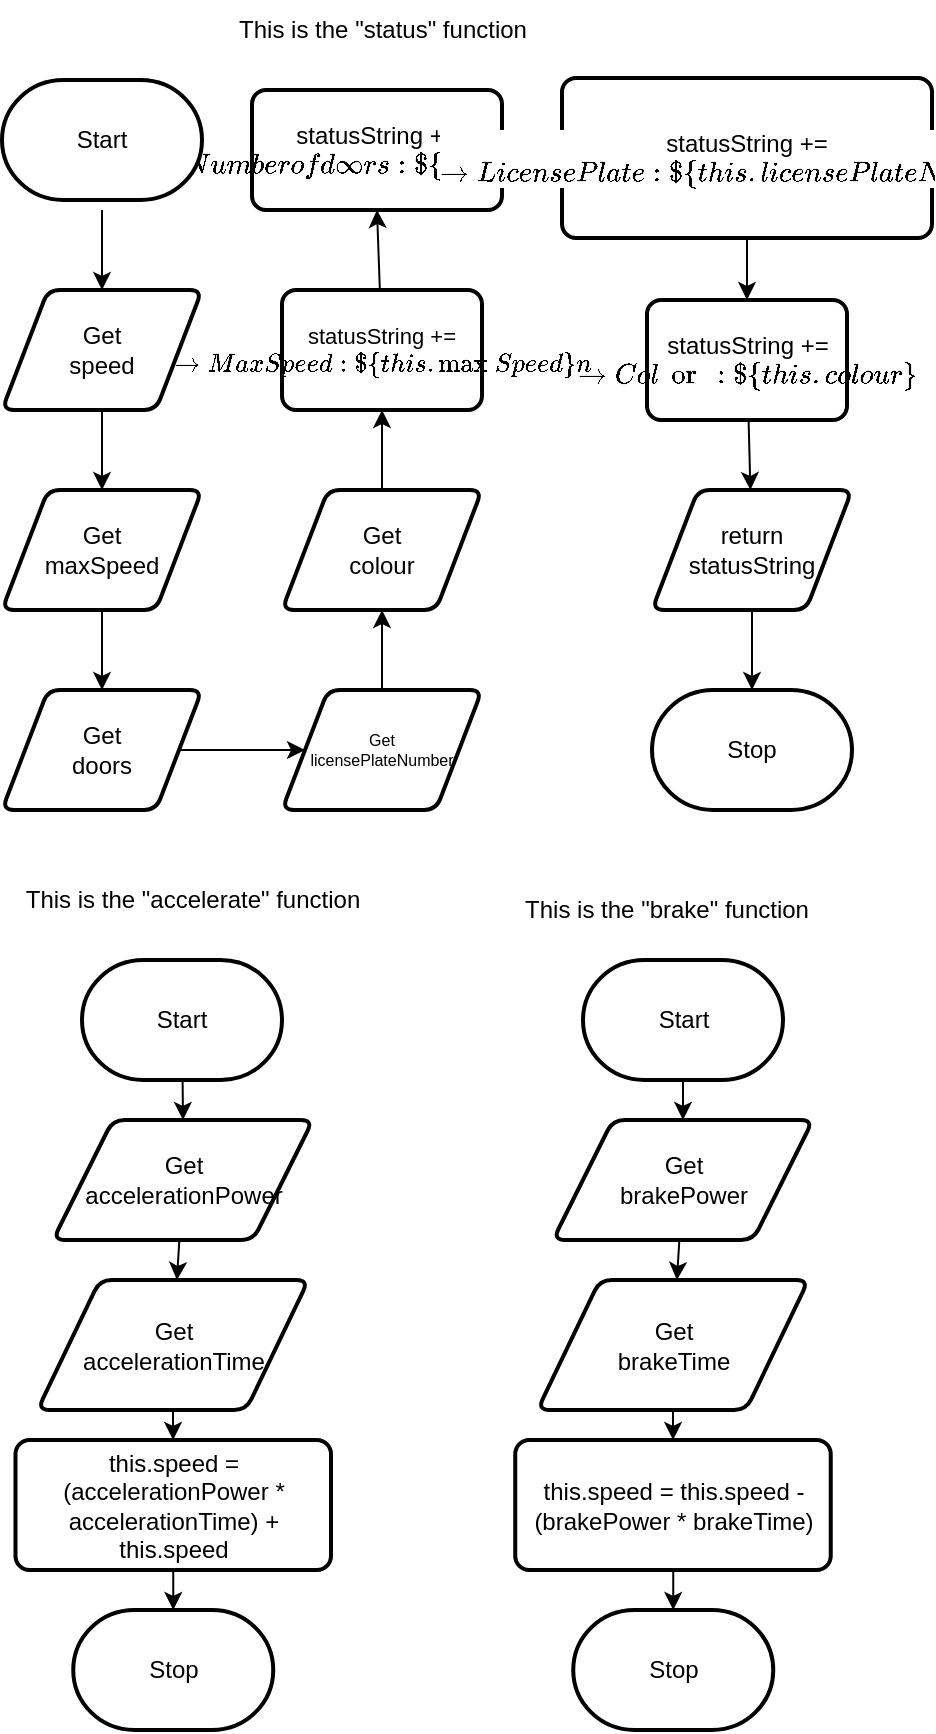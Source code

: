 <mxfile>
    <diagram id="5gMrNbhCcvMap2-kCo8e" name="Page-1">
        <mxGraphModel dx="804" dy="487" grid="1" gridSize="5" guides="1" tooltips="1" connect="1" arrows="1" fold="1" page="1" pageScale="1" pageWidth="827" pageHeight="1169" math="0" shadow="0">
            <root>
                <mxCell id="0"/>
                <mxCell id="1" parent="0"/>
                <mxCell id="232" style="edgeStyle=none;html=1;entryX=0.5;entryY=0;entryDx=0;entryDy=0;" parent="1" target="236" edge="1">
                    <mxGeometry relative="1" as="geometry">
                        <mxPoint x="90" y="300" as="targetPoint"/>
                        <mxPoint x="70" y="250" as="sourcePoint"/>
                    </mxGeometry>
                </mxCell>
                <mxCell id="248" style="edgeStyle=none;html=1;fontSize=7;" parent="1" source="236" target="240" edge="1">
                    <mxGeometry relative="1" as="geometry"/>
                </mxCell>
                <mxCell id="236" value="Get&lt;br&gt;speed" style="shape=parallelogram;html=1;strokeWidth=2;perimeter=parallelogramPerimeter;whiteSpace=wrap;rounded=1;arcSize=12;size=0.23;fontSize=12;" parent="1" vertex="1">
                    <mxGeometry x="20" y="290" width="100" height="60" as="geometry"/>
                </mxCell>
                <mxCell id="237" value="This is the &quot;status&quot; function" style="text;html=1;align=center;verticalAlign=middle;resizable=0;points=[];autosize=1;strokeColor=none;fillColor=none;" parent="1" vertex="1">
                    <mxGeometry x="127" y="145" width="165" height="30" as="geometry"/>
                </mxCell>
                <mxCell id="238" style="edgeStyle=none;html=1;fontSize=8;" parent="1" source="239" edge="1">
                    <mxGeometry relative="1" as="geometry">
                        <mxPoint x="395" y="490" as="targetPoint"/>
                    </mxGeometry>
                </mxCell>
                <mxCell id="239" value="return&lt;br&gt;statusString" style="shape=parallelogram;html=1;strokeWidth=2;perimeter=parallelogramPerimeter;whiteSpace=wrap;rounded=1;arcSize=12;size=0.23;fontSize=12;" parent="1" vertex="1">
                    <mxGeometry x="345" y="390" width="100" height="60" as="geometry"/>
                </mxCell>
                <mxCell id="249" style="edgeStyle=none;html=1;entryX=0.5;entryY=0;entryDx=0;entryDy=0;fontSize=7;" parent="1" source="240" target="241" edge="1">
                    <mxGeometry relative="1" as="geometry"/>
                </mxCell>
                <mxCell id="240" value="Get&lt;br&gt;maxSpeed" style="shape=parallelogram;html=1;strokeWidth=2;perimeter=parallelogramPerimeter;whiteSpace=wrap;rounded=1;arcSize=12;size=0.23;fontSize=12;" parent="1" vertex="1">
                    <mxGeometry x="20" y="390" width="100" height="60" as="geometry"/>
                </mxCell>
                <mxCell id="250" style="edgeStyle=none;html=1;fontSize=7;" parent="1" source="241" target="242" edge="1">
                    <mxGeometry relative="1" as="geometry"/>
                </mxCell>
                <mxCell id="241" value="Get&lt;br&gt;doors" style="shape=parallelogram;html=1;strokeWidth=2;perimeter=parallelogramPerimeter;whiteSpace=wrap;rounded=1;arcSize=12;size=0.23;fontSize=12;" parent="1" vertex="1">
                    <mxGeometry x="20" y="490" width="100" height="60" as="geometry"/>
                </mxCell>
                <mxCell id="251" style="edgeStyle=none;html=1;fontSize=7;" parent="1" source="242" target="243" edge="1">
                    <mxGeometry relative="1" as="geometry"/>
                </mxCell>
                <mxCell id="242" value="Get&lt;br style=&quot;font-size: 8px;&quot;&gt;licensePlateNumber" style="shape=parallelogram;html=1;strokeWidth=2;perimeter=parallelogramPerimeter;whiteSpace=wrap;rounded=1;arcSize=12;size=0.23;fontSize=8;" parent="1" vertex="1">
                    <mxGeometry x="160" y="490" width="100" height="60" as="geometry"/>
                </mxCell>
                <mxCell id="252" style="edgeStyle=none;html=1;entryX=0.5;entryY=1;entryDx=0;entryDy=0;fontSize=7;" parent="1" source="243" target="244" edge="1">
                    <mxGeometry relative="1" as="geometry"/>
                </mxCell>
                <mxCell id="243" value="Get&lt;br&gt;colour" style="shape=parallelogram;html=1;strokeWidth=2;perimeter=parallelogramPerimeter;whiteSpace=wrap;rounded=1;arcSize=12;size=0.23;fontSize=12;" parent="1" vertex="1">
                    <mxGeometry x="160" y="390" width="100" height="60" as="geometry"/>
                </mxCell>
                <mxCell id="253" style="edgeStyle=none;html=1;entryX=0.5;entryY=1;entryDx=0;entryDy=0;fontSize=7;" parent="1" source="244" target="245" edge="1">
                    <mxGeometry relative="1" as="geometry"/>
                </mxCell>
                <mxCell id="244" value="statusString += ` -&amp;gt; MaxSpeed: ${this.maxSpeed}\n`" style="rounded=1;whiteSpace=wrap;html=1;absoluteArcSize=1;arcSize=14;strokeWidth=2;fontSize=11;" parent="1" vertex="1">
                    <mxGeometry x="160" y="290" width="100" height="60" as="geometry"/>
                </mxCell>
                <mxCell id="254" style="edgeStyle=none;html=1;entryX=0;entryY=0.5;entryDx=0;entryDy=0;fontSize=7;" parent="1" source="245" target="246" edge="1">
                    <mxGeometry relative="1" as="geometry"/>
                </mxCell>
                <mxCell id="245" value="statusString += ` -&amp;gt; Number of doors: ${this.doors}\n`" style="rounded=1;whiteSpace=wrap;html=1;absoluteArcSize=1;arcSize=14;strokeWidth=2;fontSize=12;" parent="1" vertex="1">
                    <mxGeometry x="145" y="190" width="125" height="60" as="geometry"/>
                </mxCell>
                <mxCell id="255" style="edgeStyle=none;html=1;fontSize=7;" parent="1" source="246" target="247" edge="1">
                    <mxGeometry relative="1" as="geometry"/>
                </mxCell>
                <mxCell id="246" value="&lt;font style=&quot;font-size: 12px;&quot;&gt;statusString += ` -&amp;gt; License Plate: ${this.licensePlateNumber}\n`&lt;/font&gt;" style="rounded=1;whiteSpace=wrap;html=1;absoluteArcSize=1;arcSize=14;strokeWidth=2;fontSize=7;labelBackgroundColor=default;" parent="1" vertex="1">
                    <mxGeometry x="300" y="184" width="185" height="80" as="geometry"/>
                </mxCell>
                <mxCell id="256" style="edgeStyle=none;html=1;fontSize=7;" parent="1" source="247" target="239" edge="1">
                    <mxGeometry relative="1" as="geometry"/>
                </mxCell>
                <mxCell id="247" value="statusString += ` -&amp;gt; Color: ${this.colour}`" style="rounded=1;whiteSpace=wrap;html=1;absoluteArcSize=1;arcSize=14;strokeWidth=2;fontSize=12;" parent="1" vertex="1">
                    <mxGeometry x="342.5" y="295" width="100" height="60" as="geometry"/>
                </mxCell>
                <mxCell id="262" value="This is the &quot;accelerate&quot; function" style="text;html=1;align=center;verticalAlign=middle;resizable=0;points=[];autosize=1;strokeColor=none;fillColor=none;" parent="1" vertex="1">
                    <mxGeometry x="20" y="580" width="190" height="30" as="geometry"/>
                </mxCell>
                <mxCell id="270" style="edgeStyle=none;html=1;fontSize=12;" parent="1" source="267" target="269" edge="1">
                    <mxGeometry relative="1" as="geometry"/>
                </mxCell>
                <mxCell id="267" value="Get&lt;br style=&quot;font-size: 12px;&quot;&gt;accelerationPower" style="shape=parallelogram;html=1;strokeWidth=2;perimeter=parallelogramPerimeter;whiteSpace=wrap;rounded=1;arcSize=12;size=0.23;fontSize=12;" parent="1" vertex="1">
                    <mxGeometry x="45.5" y="705" width="130" height="60" as="geometry"/>
                </mxCell>
                <mxCell id="383" style="edgeStyle=none;html=1;exitX=0.5;exitY=1;exitDx=0;exitDy=0;" edge="1" parent="1" source="269" target="306">
                    <mxGeometry relative="1" as="geometry"/>
                </mxCell>
                <mxCell id="269" value="Get&lt;br style=&quot;font-size: 12px;&quot;&gt;accelerationTime" style="shape=parallelogram;html=1;strokeWidth=2;perimeter=parallelogramPerimeter;whiteSpace=wrap;rounded=1;arcSize=12;size=0.23;fontSize=12;" parent="1" vertex="1">
                    <mxGeometry x="37.75" y="785" width="135.5" height="65" as="geometry"/>
                </mxCell>
                <mxCell id="384" style="edgeStyle=none;html=1;exitX=0.5;exitY=1;exitDx=0;exitDy=0;entryX=0.5;entryY=0;entryDx=0;entryDy=0;entryPerimeter=0;" edge="1" parent="1" source="306" target="381">
                    <mxGeometry relative="1" as="geometry"/>
                </mxCell>
                <mxCell id="306" value="this.speed = (accelerationPower * accelerationTime) + this.speed" style="rounded=1;whiteSpace=wrap;html=1;absoluteArcSize=1;arcSize=14;strokeWidth=2;fontSize=12;" parent="1" vertex="1">
                    <mxGeometry x="26.75" y="865" width="157.75" height="65" as="geometry"/>
                </mxCell>
                <mxCell id="372" value="Start" style="strokeWidth=2;html=1;shape=mxgraph.flowchart.terminator;whiteSpace=wrap;" vertex="1" parent="1">
                    <mxGeometry x="20" y="185" width="100" height="60" as="geometry"/>
                </mxCell>
                <mxCell id="373" value="Stop" style="strokeWidth=2;html=1;shape=mxgraph.flowchart.terminator;whiteSpace=wrap;" vertex="1" parent="1">
                    <mxGeometry x="345" y="490" width="100" height="60" as="geometry"/>
                </mxCell>
                <mxCell id="401" style="edgeStyle=none;html=1;entryX=0.5;entryY=0;entryDx=0;entryDy=0;" edge="1" parent="1" source="374" target="267">
                    <mxGeometry relative="1" as="geometry"/>
                </mxCell>
                <mxCell id="374" value="Start" style="strokeWidth=2;html=1;shape=mxgraph.flowchart.terminator;whiteSpace=wrap;" vertex="1" parent="1">
                    <mxGeometry x="60" y="625" width="100" height="60" as="geometry"/>
                </mxCell>
                <mxCell id="381" value="Stop" style="strokeWidth=2;html=1;shape=mxgraph.flowchart.terminator;whiteSpace=wrap;" vertex="1" parent="1">
                    <mxGeometry x="55.62" y="950" width="100" height="60" as="geometry"/>
                </mxCell>
                <mxCell id="385" value="This is the &quot;brake&quot; function" style="text;html=1;align=center;verticalAlign=middle;resizable=0;points=[];autosize=1;strokeColor=none;fillColor=none;" vertex="1" parent="1">
                    <mxGeometry x="269.37" y="585" width="165" height="30" as="geometry"/>
                </mxCell>
                <mxCell id="386" style="edgeStyle=none;html=1;fontSize=12;" edge="1" parent="1" source="387" target="389">
                    <mxGeometry relative="1" as="geometry"/>
                </mxCell>
                <mxCell id="387" value="Get&lt;br&gt;brakePower" style="shape=parallelogram;html=1;strokeWidth=2;perimeter=parallelogramPerimeter;whiteSpace=wrap;rounded=1;arcSize=12;size=0.23;fontSize=12;" vertex="1" parent="1">
                    <mxGeometry x="295.5" y="705" width="130" height="60" as="geometry"/>
                </mxCell>
                <mxCell id="388" style="edgeStyle=none;html=1;exitX=0.5;exitY=1;exitDx=0;exitDy=0;" edge="1" parent="1" source="389">
                    <mxGeometry relative="1" as="geometry">
                        <mxPoint x="355.539" y="865" as="targetPoint"/>
                    </mxGeometry>
                </mxCell>
                <mxCell id="389" value="Get&lt;br style=&quot;font-size: 12px;&quot;&gt;brakeTime" style="shape=parallelogram;html=1;strokeWidth=2;perimeter=parallelogramPerimeter;whiteSpace=wrap;rounded=1;arcSize=12;size=0.23;fontSize=12;" vertex="1" parent="1">
                    <mxGeometry x="287.75" y="785" width="135.5" height="65" as="geometry"/>
                </mxCell>
                <mxCell id="390" style="edgeStyle=none;html=1;exitX=0.5;exitY=1;exitDx=0;exitDy=0;entryX=0.5;entryY=0;entryDx=0;entryDy=0;entryPerimeter=0;" edge="1" parent="1" target="393">
                    <mxGeometry relative="1" as="geometry">
                        <mxPoint x="355.625" y="930" as="sourcePoint"/>
                    </mxGeometry>
                </mxCell>
                <mxCell id="400" style="edgeStyle=none;html=1;entryX=0.5;entryY=0;entryDx=0;entryDy=0;" edge="1" parent="1" source="392" target="387">
                    <mxGeometry relative="1" as="geometry"/>
                </mxCell>
                <mxCell id="392" value="Start" style="strokeWidth=2;html=1;shape=mxgraph.flowchart.terminator;whiteSpace=wrap;" vertex="1" parent="1">
                    <mxGeometry x="310.5" y="625" width="100" height="60" as="geometry"/>
                </mxCell>
                <mxCell id="393" value="Stop" style="strokeWidth=2;html=1;shape=mxgraph.flowchart.terminator;whiteSpace=wrap;" vertex="1" parent="1">
                    <mxGeometry x="305.62" y="950" width="100" height="60" as="geometry"/>
                </mxCell>
                <mxCell id="394" value="this.speed = this.speed - (brakePower * brakeTime)" style="rounded=1;whiteSpace=wrap;html=1;absoluteArcSize=1;arcSize=14;strokeWidth=2;fontSize=12;" vertex="1" parent="1">
                    <mxGeometry x="276.62" y="865" width="157.75" height="65" as="geometry"/>
                </mxCell>
            </root>
        </mxGraphModel>
    </diagram>
</mxfile>